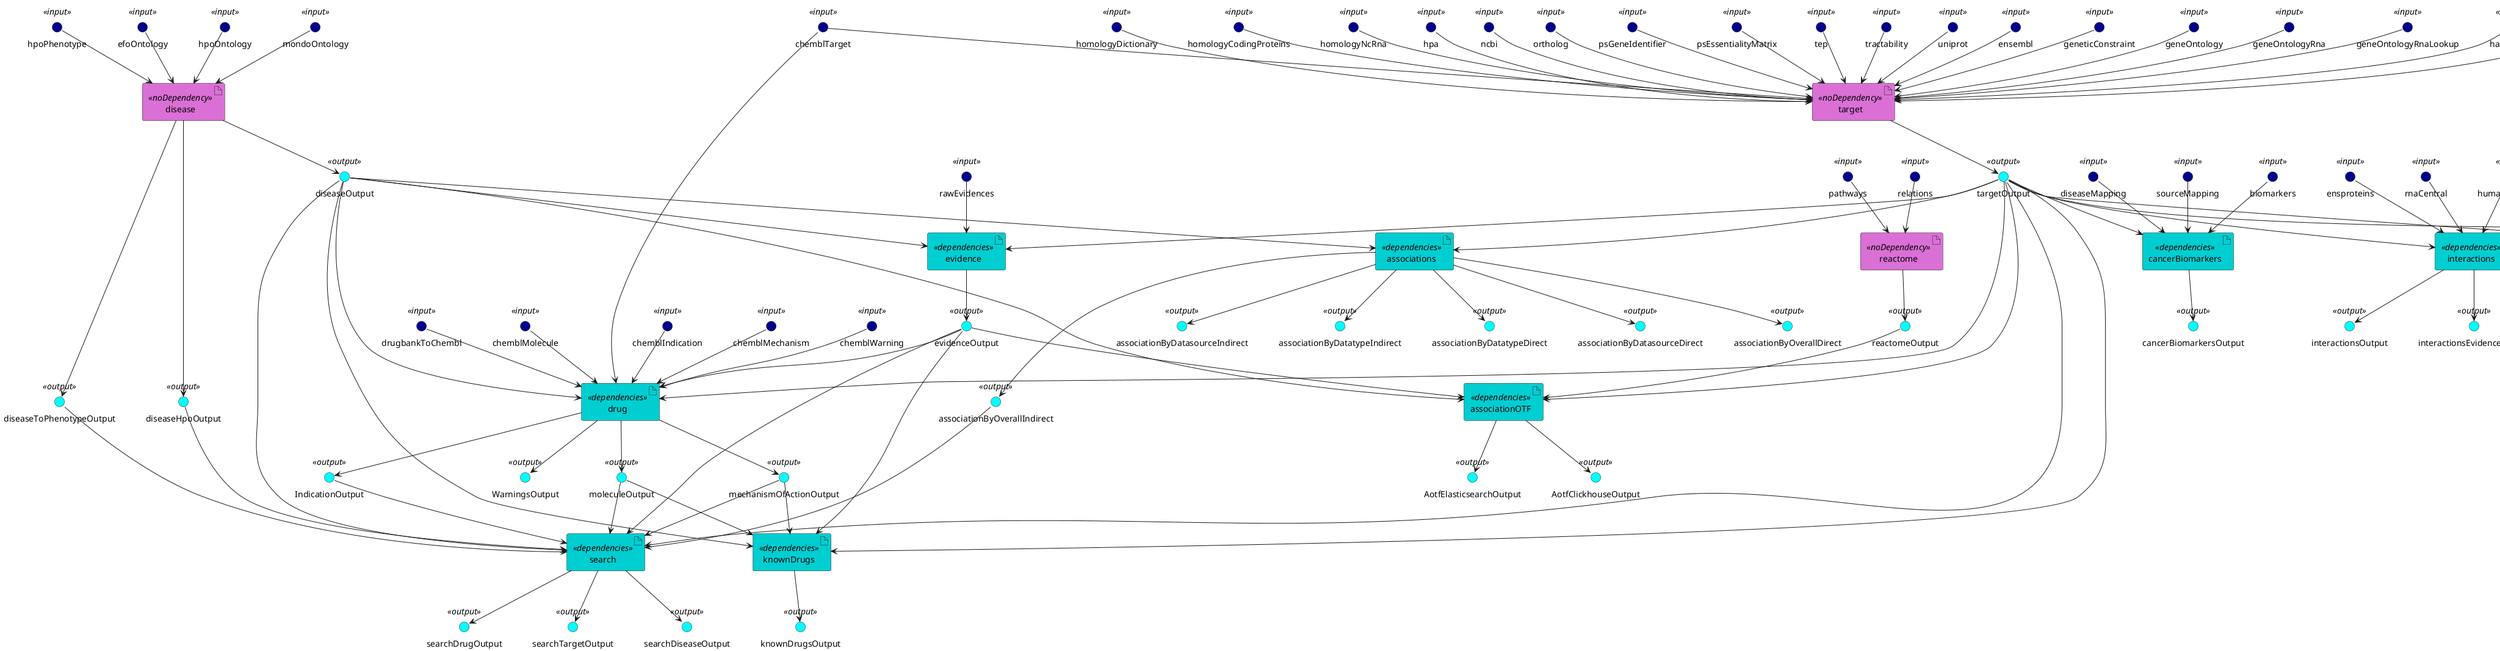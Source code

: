 @startuml
skinparam interface {
    backgroundColor<<input>> darkblue
    backgroundColor<<output>> cyan
}
skinparam artifact {
     backgroundColor<<noDependency>> orchid
     backgroundColor<<dependencies>> darkturquoise
 }
' steps
artifact associations <<dependencies>>
artifact associationOTF <<dependencies>>
artifact cancerBiomarkers <<dependencies>>
artifact disease <<noDependency>>
artifact drug <<dependencies>>
artifact eco <<noDependency>>
artifact evidence <<dependencies>>
artifact expression <<noDependency>>
artifact go <<noDependency>>
artifact interactions <<dependencies>>
artifact knownDrugs <<dependencies>>
artifact mousePhenotypes <<dependencies>>
artifact reactome <<noDependency>>
artifact search <<dependencies>>
artifact target <<noDependency>>
artifact safety <<dependencies>>

'inputs
' association

' cancer biomarkers
interface biomarkers <<input>>
  ' disease and source mapping static files
interface diseaseMapping <<input>>
interface sourceMapping <<input>>
' disease
interface efoOntology <<input>>
interface hpoOntology <<input>>
interface mondoOntology <<input>>
interface hpoPhenotype <<input>>
' drug
interface chemblMolecule <<input>>
interface chemblIndication <<input>>
interface chemblMechanism <<input>>
interface chemblTarget <<input>>
interface chemblWarning <<input>>
interface drugbankToChembl <<input>>
' eco
interface ecoInput <<input>>
' evidences
interface rawEvidences <<input>>
' expression
interface expressionData <<input>>
' interactions
interface ensproteins <<input>>
interface rnaCentral <<input>>
interface humanMapping <<input>>
interface intact <<input>>
interface strings <<input>>
' known drugs
' mouse phenotypes
interface mpClasses <<input>>
interface mpReport <<input>>
interface mpOrthology <<input>>
interface mpCategories <<input>>
' reactome
interface pathways <<input>>
interface relations <<input>>
' target
interface ensembl <<input>>
interface geneticConstraint <<input>>
interface geneOntology <<input>>
interface geneOntologyRna <<input>>
interface geneOntologyRnaLookup <<input>>
interface hallmarks <<input>>
interface hgnc <<input>>
interface homologyDictionary <<input>>
interface homologyCodingProteins <<input>>
interface homologyNcRna <<input>>
interface hpa <<input>>
interface ncbi <<input>>
interface ortholog <<input>>
interface psGeneIdentifier <<input>>
interface psEssentialityMatrix <<input>>
interface tep <<input>>
interface tractability <<input>>
interface uniprot <<input>>

'safety
interface safetyToxicity <<input>>
interface safetyAdverseEvent <<input>>
interface safetySafetyRisk <<input>>

'outputs
  ' associations
interface associationByDatatypeDirect <<output>>
interface associationByDatasourceDirect <<output>>
interface associationByOverallDirect <<output>>
interface associationByDatasourceIndirect <<output>>
interface associationByDatatypeIndirect <<output>>
interface associationByOverallIndirect <<output>>
  ' aotf
interface AotfClickhouseOutput <<output>>
interface AotfElasticsearchOutput <<output>>
  ' cancer biomarkers
interface cancerBiomarkersOutput <<output>>
  ' disease
interface diseaseOutput <<output>>
interface diseaseHpoOutput <<output>>
interface diseaseToPhenotypeOutput <<output>>
  ' drug
interface moleculeOutput <<output>>
interface mechanismOfActionOutput <<output>>
interface IndicationOutput <<output>>
interface WarningsOutput <<output>>
  ' eco
interface ecoOutput <<output>>
  ' evidences
interface evidenceOutput <<output>>
  ' expression
interface expressionOutput <<output>>
  ' interactions
interface interactionsOutput <<output>>
interface interactionsEvidenceOutput <<output>>
interface interactionsUnmatchedOutput <<output>>
  ' known drugs
interface knownDrugsOutput <<output>>
  ' mouse phenotypes
interface mousePhenotypesOutput <<output>>
  ' reactome
interface reactomeOutput <<output>>
  ' target
interface targetOutput <<output>>
  ' safety
interface safetyOutput <<output>>
  ' search
interface searchTargetOutput <<output>>
interface searchDiseaseOutput <<output>>
interface searchDrugOutput <<output>>



' relations
  ' assocations
targetOutput --> associations
diseaseOutput --> associations
associations --> associationByDatasourceDirect
associations --> associationByDatasourceIndirect
associations --> associationByDatatypeDirect
associations --> associationByDatatypeIndirect
associations --> associationByOverallDirect
associations --> associationByOverallIndirect

  ' AOTF
reactomeOutput --> associationOTF
evidenceOutput --> associationOTF
diseaseOutput --> associationOTF
targetOutput --> associationOTF
associationOTF --> AotfClickhouseOutput
associationOTF --> AotfElasticsearchOutput

  ' cancer biomarkers
biomarkers --> cancerBiomarkers
diseaseMapping --> cancerBiomarkers
sourceMapping --> cancerBiomarkers
targetOutput --> cancerBiomarkers
cancerBiomarkers --> cancerBiomarkersOutput

  ' disease
efoOntology --> disease
hpoOntology --> disease
mondoOntology --> disease
hpoPhenotype --> disease
disease --> diseaseOutput
disease --> diseaseHpoOutput
disease --> diseaseToPhenotypeOutput

  ' drug
targetOutput --> drug
diseaseOutput --> drug
evidenceOutput --> drug
chemblMolecule --> drug
chemblIndication--> drug
chemblMechanism --> drug
chemblTarget --> drug
chemblWarning --> drug
drugbankToChembl --> drug
drug --> moleculeOutput
drug -->  mechanismOfActionOutput
drug --> IndicationOutput
drug --> WarningsOutput

  ' eco
ecoInput --> eco
eco --> ecoOutput

  ' evidences
targetOutput --> evidence
diseaseOutput --> evidence
rawEvidences --> evidence
evidence --> evidenceOutput

  ' expression
expressionData --> expression
expression --> expressionOutput

  ' interactions
targetOutput --> interactions
rnaCentral --> interactions
humanMapping --> interactions
ensproteins --> interactions
intact --> interactions
strings --> interactions
interactions --> interactionsOutput
interactions --> interactionsEvidenceOutput
interactions --> interactionsUnmatchedOutput

  ' known drugs
evidenceOutput --> knownDrugs
diseaseOutput --> knownDrugs
targetOutput --> knownDrugs
moleculeOutput --> knownDrugs
mechanismOfActionOutput --> knownDrugs
knownDrugs --> knownDrugsOutput

  ' mouse phenotypes
mpClasses --> mousePhenotypes
mpCategories --> mousePhenotypes
mpReport --> mousePhenotypes
mpOrthology --> mousePhenotypes
targetOutput --> mousePhenotypes
mousePhenotypes --> mousePhenotypesOutput

  ' reactome
pathways --> reactome
relations --> reactome
reactome --> reactomeOutput

  'safety
safetyToxicity --> safety
safetyAdverseEvent --> safety
safetySafetyRisk --> safety
targetOutput --> safety
safety --> safetyOutput

  ' search
evidenceOutput --> search
diseaseOutput --> search
diseaseToPhenotypeOutput --> search
diseaseHpoOutput --> search
targetOutput --> search
moleculeOutput --> search
mechanismOfActionOutput --> search
IndicationOutput --> search
associationByOverallIndirect --> search
search --> searchTargetOutput
search --> searchDiseaseOutput
search --> searchDrugOutput

' target
chemblTarget --> target
target --> targetOutput
ensembl --> target
geneticConstraint --> target
geneOntology --> target
geneOntologyRna  --> target
geneOntologyRnaLookup --> target
hallmarks --> target
hgnc --> target
homologyDictionary --> target
homologyCodingProteins --> target
homologyNcRna --> target
hpa --> target
ncbi --> target
ortholog --> target
psGeneIdentifier --> target
psEssentialityMatrix --> target
tep --> target
tractability --> target
uniprot --> target

@enduml
